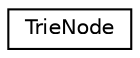 digraph "Graphical Class Hierarchy"
{
  edge [fontname="Helvetica",fontsize="10",labelfontname="Helvetica",labelfontsize="10"];
  node [fontname="Helvetica",fontsize="10",shape=record];
  rankdir="LR";
  Node0 [label="TrieNode",height=0.2,width=0.4,color="black", fillcolor="white", style="filled",URL="$struct_trie_node.html"];
}
